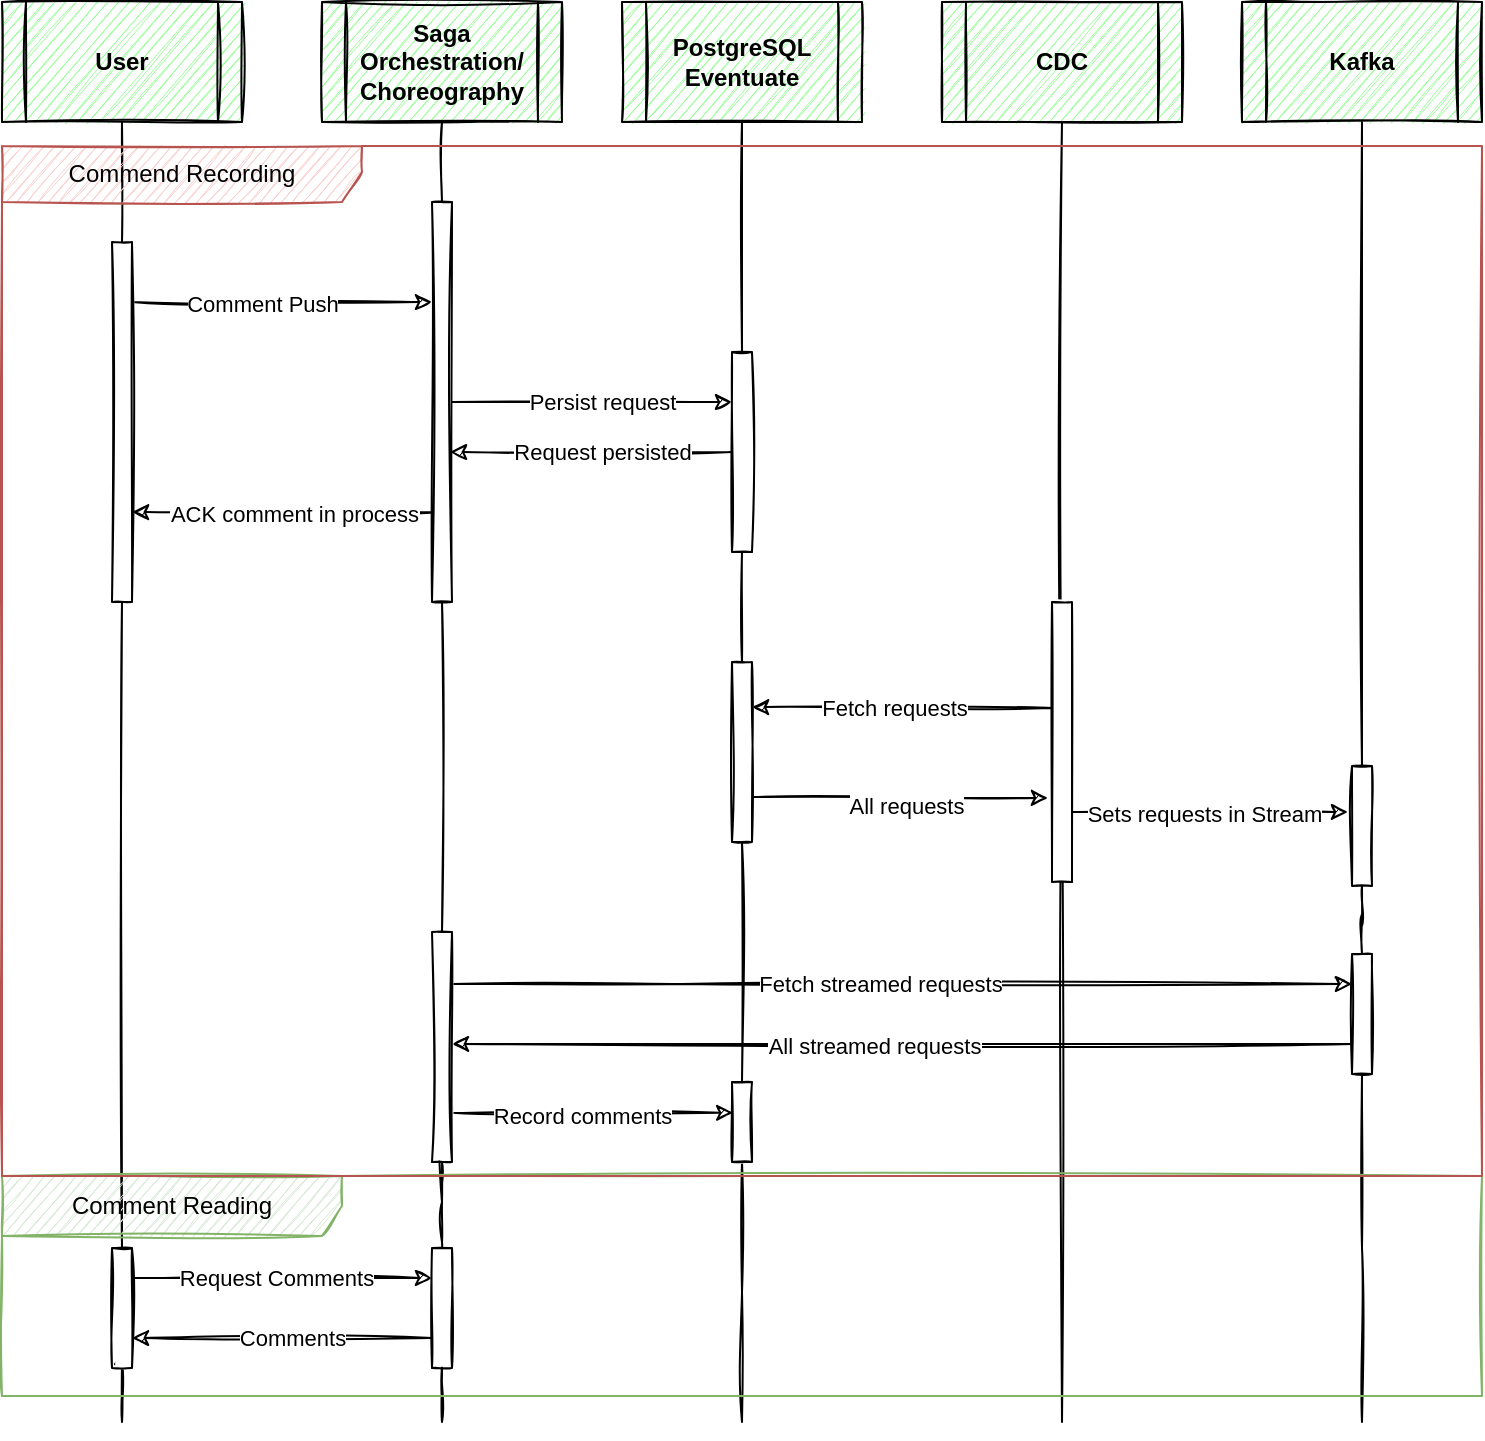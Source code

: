 <mxfile version="15.4.0" type="device"><diagram id="6WTgeon4al0g2-1U0Lxd" name="Page-1"><mxGraphModel dx="1106" dy="822" grid="1" gridSize="10" guides="1" tooltips="1" connect="1" arrows="1" fold="1" page="1" pageScale="1" pageWidth="827" pageHeight="1169" math="0" shadow="0"><root><mxCell id="0"/><mxCell id="1" parent="0"/><mxCell id="VhAzPJmWKMVSxWSpX5zI-6" style="edgeStyle=orthogonalEdgeStyle;rounded=0;orthogonalLoop=1;jettySize=auto;html=1;startArrow=none;sketch=1;" parent="1" source="VhAzPJmWKMVSxWSpX5zI-60" edge="1"><mxGeometry relative="1" as="geometry"><mxPoint x="150" y="793" as="targetPoint"/><Array as="points"><mxPoint x="150" y="830"/><mxPoint x="150" y="830"/></Array></mxGeometry></mxCell><mxCell id="VhAzPJmWKMVSxWSpX5zI-1" value="User" style="shape=process;whiteSpace=wrap;html=1;backgroundOutline=1;fillColor=#99FF99;fontStyle=1;sketch=1;" parent="1" vertex="1"><mxGeometry x="90" y="120" width="120" height="60" as="geometry"/></mxCell><mxCell id="VhAzPJmWKMVSxWSpX5zI-11" style="edgeStyle=orthogonalEdgeStyle;rounded=0;orthogonalLoop=1;jettySize=auto;html=1;startArrow=none;sketch=1;" parent="1" source="VhAzPJmWKMVSxWSpX5zI-43" edge="1"><mxGeometry relative="1" as="geometry"><mxPoint x="310" y="650" as="targetPoint"/></mxGeometry></mxCell><mxCell id="VhAzPJmWKMVSxWSpX5zI-2" value="Saga Orchestration/ Choreography" style="shape=process;whiteSpace=wrap;html=1;backgroundOutline=1;fillColor=#99FF99;fontStyle=1;sketch=1;" parent="1" vertex="1"><mxGeometry x="250" y="120" width="120" height="60" as="geometry"/></mxCell><mxCell id="VhAzPJmWKMVSxWSpX5zI-19" style="edgeStyle=orthogonalEdgeStyle;rounded=0;orthogonalLoop=1;jettySize=auto;html=1;startArrow=none;endArrow=none;endFill=0;sketch=1;" parent="1" source="VhAzPJmWKMVSxWSpX5zI-70" edge="1"><mxGeometry relative="1" as="geometry"><mxPoint x="460" y="830" as="targetPoint"/></mxGeometry></mxCell><mxCell id="VhAzPJmWKMVSxWSpX5zI-3" value="PostgreSQL&lt;br&gt;Eventuate" style="shape=process;whiteSpace=wrap;html=1;backgroundOutline=1;fillColor=#99FF99;fontStyle=1;sketch=1;" parent="1" vertex="1"><mxGeometry x="400" y="120" width="120" height="60" as="geometry"/></mxCell><mxCell id="VhAzPJmWKMVSxWSpX5zI-31" style="edgeStyle=orthogonalEdgeStyle;rounded=0;orthogonalLoop=1;jettySize=auto;html=1;endArrow=none;endFill=0;sketch=1;" parent="1" source="VhAzPJmWKMVSxWSpX5zI-4" edge="1"><mxGeometry relative="1" as="geometry"><mxPoint x="620" y="830" as="targetPoint"/></mxGeometry></mxCell><mxCell id="VhAzPJmWKMVSxWSpX5zI-4" value="CDC&lt;br&gt;" style="shape=process;whiteSpace=wrap;html=1;backgroundOutline=1;fillColor=#99FF99;fontStyle=1;sketch=1;" parent="1" vertex="1"><mxGeometry x="560" y="120" width="120" height="60" as="geometry"/></mxCell><mxCell id="VhAzPJmWKMVSxWSpX5zI-18" style="edgeStyle=orthogonalEdgeStyle;rounded=0;orthogonalLoop=1;jettySize=auto;html=1;entryX=0;entryY=0.25;entryDx=0;entryDy=0;exitX=1;exitY=0.167;exitDx=0;exitDy=0;exitPerimeter=0;sketch=1;" parent="1" source="VhAzPJmWKMVSxWSpX5zI-7" target="VhAzPJmWKMVSxWSpX5zI-13" edge="1"><mxGeometry relative="1" as="geometry"><mxPoint x="170" y="280" as="sourcePoint"/><Array as="points"/></mxGeometry></mxCell><mxCell id="VhAzPJmWKMVSxWSpX5zI-49" value="Comment Push" style="edgeLabel;html=1;align=center;verticalAlign=middle;resizable=0;points=[];sketch=1;" parent="VhAzPJmWKMVSxWSpX5zI-18" vertex="1" connectable="0"><mxGeometry x="-0.134" y="-1" relative="1" as="geometry"><mxPoint as="offset"/></mxGeometry></mxCell><mxCell id="VhAzPJmWKMVSxWSpX5zI-7" value="" style="rounded=0;whiteSpace=wrap;html=1;sketch=1;" parent="1" vertex="1"><mxGeometry x="145" y="240" width="10" height="180" as="geometry"/></mxCell><mxCell id="VhAzPJmWKMVSxWSpX5zI-12" value="" style="edgeStyle=orthogonalEdgeStyle;rounded=0;orthogonalLoop=1;jettySize=auto;html=1;endArrow=none;sketch=1;" parent="1" source="VhAzPJmWKMVSxWSpX5zI-1" target="VhAzPJmWKMVSxWSpX5zI-7" edge="1"><mxGeometry relative="1" as="geometry"><mxPoint x="150" y="650" as="targetPoint"/><mxPoint x="150" y="180" as="sourcePoint"/></mxGeometry></mxCell><mxCell id="VhAzPJmWKMVSxWSpX5zI-25" style="edgeStyle=orthogonalEdgeStyle;rounded=0;orthogonalLoop=1;jettySize=auto;html=1;entryX=0;entryY=0.25;entryDx=0;entryDy=0;sketch=1;" parent="1" source="VhAzPJmWKMVSxWSpX5zI-13" target="VhAzPJmWKMVSxWSpX5zI-20" edge="1"><mxGeometry relative="1" as="geometry"/></mxCell><mxCell id="VhAzPJmWKMVSxWSpX5zI-51" value="Persist request" style="edgeLabel;html=1;align=center;verticalAlign=middle;resizable=0;points=[];sketch=1;" parent="VhAzPJmWKMVSxWSpX5zI-25" vertex="1" connectable="0"><mxGeometry x="-0.129" relative="1" as="geometry"><mxPoint x="14" as="offset"/></mxGeometry></mxCell><mxCell id="VhAzPJmWKMVSxWSpX5zI-30" style="edgeStyle=orthogonalEdgeStyle;rounded=0;orthogonalLoop=1;jettySize=auto;html=1;entryX=1;entryY=0.75;entryDx=0;entryDy=0;sketch=1;" parent="1" target="VhAzPJmWKMVSxWSpX5zI-7" edge="1"><mxGeometry relative="1" as="geometry"><mxPoint x="310" y="375" as="sourcePoint"/></mxGeometry></mxCell><mxCell id="VhAzPJmWKMVSxWSpX5zI-50" value="ACK comment in process" style="edgeLabel;html=1;align=center;verticalAlign=middle;resizable=0;points=[];sketch=1;" parent="VhAzPJmWKMVSxWSpX5zI-30" vertex="1" connectable="0"><mxGeometry x="-0.045" relative="1" as="geometry"><mxPoint as="offset"/></mxGeometry></mxCell><mxCell id="VhAzPJmWKMVSxWSpX5zI-13" value="" style="rounded=0;whiteSpace=wrap;html=1;sketch=1;" parent="1" vertex="1"><mxGeometry x="305" y="220" width="10" height="200" as="geometry"/></mxCell><mxCell id="VhAzPJmWKMVSxWSpX5zI-14" value="" style="edgeStyle=orthogonalEdgeStyle;rounded=0;orthogonalLoop=1;jettySize=auto;html=1;endArrow=none;sketch=1;" parent="1" source="VhAzPJmWKMVSxWSpX5zI-2" target="VhAzPJmWKMVSxWSpX5zI-13" edge="1"><mxGeometry relative="1" as="geometry"><mxPoint x="310" y="650" as="targetPoint"/><mxPoint x="310" y="180" as="sourcePoint"/></mxGeometry></mxCell><mxCell id="VhAzPJmWKMVSxWSpX5zI-26" style="edgeStyle=orthogonalEdgeStyle;rounded=0;orthogonalLoop=1;jettySize=auto;html=1;exitX=0;exitY=0.5;exitDx=0;exitDy=0;sketch=1;" parent="1" source="VhAzPJmWKMVSxWSpX5zI-20" edge="1"><mxGeometry relative="1" as="geometry"><mxPoint x="314" y="345" as="targetPoint"/><Array as="points"><mxPoint x="314" y="345"/></Array></mxGeometry></mxCell><mxCell id="VhAzPJmWKMVSxWSpX5zI-52" value="Request persisted" style="edgeLabel;html=1;align=center;verticalAlign=middle;resizable=0;points=[];sketch=1;" parent="VhAzPJmWKMVSxWSpX5zI-26" vertex="1" connectable="0"><mxGeometry x="0.206" y="-2" relative="1" as="geometry"><mxPoint x="20" y="2" as="offset"/></mxGeometry></mxCell><mxCell id="VhAzPJmWKMVSxWSpX5zI-20" value="" style="rounded=0;whiteSpace=wrap;html=1;sketch=1;" parent="1" vertex="1"><mxGeometry x="455" y="295" width="10" height="100" as="geometry"/></mxCell><mxCell id="VhAzPJmWKMVSxWSpX5zI-21" value="" style="edgeStyle=orthogonalEdgeStyle;rounded=0;orthogonalLoop=1;jettySize=auto;html=1;endArrow=none;sketch=1;" parent="1" source="VhAzPJmWKMVSxWSpX5zI-3" target="VhAzPJmWKMVSxWSpX5zI-20" edge="1"><mxGeometry relative="1" as="geometry"><mxPoint x="460" y="650" as="targetPoint"/><mxPoint x="460" y="180" as="sourcePoint"/></mxGeometry></mxCell><mxCell id="VhAzPJmWKMVSxWSpX5zI-40" style="edgeStyle=orthogonalEdgeStyle;rounded=0;orthogonalLoop=1;jettySize=auto;html=1;exitX=0;exitY=0.5;exitDx=0;exitDy=0;entryX=1;entryY=0.25;entryDx=0;entryDy=0;sketch=1;" parent="1" source="VhAzPJmWKMVSxWSpX5zI-32" target="VhAzPJmWKMVSxWSpX5zI-33" edge="1"><mxGeometry relative="1" as="geometry"><Array as="points"><mxPoint x="615" y="473"/><mxPoint x="540" y="473"/></Array></mxGeometry></mxCell><mxCell id="VhAzPJmWKMVSxWSpX5zI-53" value="Fetch requests" style="edgeLabel;html=1;align=center;verticalAlign=middle;resizable=0;points=[];sketch=1;" parent="VhAzPJmWKMVSxWSpX5zI-40" vertex="1" connectable="0"><mxGeometry x="0.156" y="4" relative="1" as="geometry"><mxPoint y="-4" as="offset"/></mxGeometry></mxCell><mxCell id="VhAzPJmWKMVSxWSpX5zI-55" style="edgeStyle=orthogonalEdgeStyle;rounded=0;orthogonalLoop=1;jettySize=auto;html=1;exitX=1;exitY=0.75;exitDx=0;exitDy=0;entryX=-0.2;entryY=0.383;entryDx=0;entryDy=0;entryPerimeter=0;sketch=1;" parent="1" source="VhAzPJmWKMVSxWSpX5zI-32" target="VhAzPJmWKMVSxWSpX5zI-38" edge="1"><mxGeometry relative="1" as="geometry"/></mxCell><mxCell id="VhAzPJmWKMVSxWSpX5zI-56" value="Sets requests in Stream" style="edgeLabel;html=1;align=center;verticalAlign=middle;resizable=0;points=[];sketch=1;" parent="VhAzPJmWKMVSxWSpX5zI-55" vertex="1" connectable="0"><mxGeometry x="-0.13" y="3" relative="1" as="geometry"><mxPoint x="6" y="4" as="offset"/></mxGeometry></mxCell><mxCell id="VhAzPJmWKMVSxWSpX5zI-32" value="" style="rounded=0;whiteSpace=wrap;html=1;sketch=1;" parent="1" vertex="1"><mxGeometry x="615" y="420" width="10" height="140" as="geometry"/></mxCell><mxCell id="VhAzPJmWKMVSxWSpX5zI-42" style="edgeStyle=orthogonalEdgeStyle;rounded=0;orthogonalLoop=1;jettySize=auto;html=1;exitX=1;exitY=0.75;exitDx=0;exitDy=0;entryX=-0.2;entryY=0.7;entryDx=0;entryDy=0;entryPerimeter=0;sketch=1;" parent="1" source="VhAzPJmWKMVSxWSpX5zI-33" target="VhAzPJmWKMVSxWSpX5zI-32" edge="1"><mxGeometry relative="1" as="geometry"><Array as="points"/></mxGeometry></mxCell><mxCell id="VhAzPJmWKMVSxWSpX5zI-54" value="All requests" style="edgeLabel;html=1;align=center;verticalAlign=middle;resizable=0;points=[];sketch=1;" parent="VhAzPJmWKMVSxWSpX5zI-42" vertex="1" connectable="0"><mxGeometry x="0.017" y="-3" relative="1" as="geometry"><mxPoint x="2" y="1" as="offset"/></mxGeometry></mxCell><mxCell id="VhAzPJmWKMVSxWSpX5zI-33" value="" style="rounded=0;whiteSpace=wrap;html=1;sketch=1;" parent="1" vertex="1"><mxGeometry x="455" y="450" width="10" height="90" as="geometry"/></mxCell><mxCell id="VhAzPJmWKMVSxWSpX5zI-34" value="" style="edgeStyle=orthogonalEdgeStyle;rounded=0;orthogonalLoop=1;jettySize=auto;html=1;startArrow=none;endArrow=none;sketch=1;" parent="1" source="VhAzPJmWKMVSxWSpX5zI-20" target="VhAzPJmWKMVSxWSpX5zI-33" edge="1"><mxGeometry relative="1" as="geometry"><mxPoint x="460" y="650" as="targetPoint"/><mxPoint x="460" y="395" as="sourcePoint"/></mxGeometry></mxCell><mxCell id="VhAzPJmWKMVSxWSpX5zI-35" value="Kafka" style="shape=process;whiteSpace=wrap;html=1;backgroundOutline=1;fillColor=#99FF99;fontStyle=1;sketch=1;" parent="1" vertex="1"><mxGeometry x="710" y="120" width="120" height="60" as="geometry"/></mxCell><mxCell id="VhAzPJmWKMVSxWSpX5zI-38" value="" style="rounded=0;whiteSpace=wrap;html=1;sketch=1;" parent="1" vertex="1"><mxGeometry x="765" y="502" width="10" height="60" as="geometry"/></mxCell><mxCell id="VhAzPJmWKMVSxWSpX5zI-39" value="" style="edgeStyle=orthogonalEdgeStyle;rounded=0;orthogonalLoop=1;jettySize=auto;html=1;endArrow=none;sketch=1;" parent="1" source="VhAzPJmWKMVSxWSpX5zI-35" target="VhAzPJmWKMVSxWSpX5zI-38" edge="1"><mxGeometry relative="1" as="geometry"><mxPoint x="770" y="650" as="targetPoint"/><mxPoint x="770" y="180" as="sourcePoint"/></mxGeometry></mxCell><mxCell id="VhAzPJmWKMVSxWSpX5zI-46" style="edgeStyle=orthogonalEdgeStyle;rounded=0;orthogonalLoop=1;jettySize=auto;html=1;entryX=0;entryY=0.25;entryDx=0;entryDy=0;sketch=1;" parent="1" source="VhAzPJmWKMVSxWSpX5zI-43" target="VhAzPJmWKMVSxWSpX5zI-44" edge="1"><mxGeometry relative="1" as="geometry"><Array as="points"><mxPoint x="430" y="611"/><mxPoint x="430" y="611"/></Array></mxGeometry></mxCell><mxCell id="VhAzPJmWKMVSxWSpX5zI-57" value="Fetch streamed requests" style="edgeLabel;html=1;align=center;verticalAlign=middle;resizable=0;points=[];sketch=1;" parent="VhAzPJmWKMVSxWSpX5zI-46" vertex="1" connectable="0"><mxGeometry x="-0.049" y="-2" relative="1" as="geometry"><mxPoint y="-2" as="offset"/></mxGeometry></mxCell><mxCell id="VhAzPJmWKMVSxWSpX5zI-59" style="edgeStyle=orthogonalEdgeStyle;rounded=0;orthogonalLoop=1;jettySize=auto;html=1;startArrow=none;sketch=1;" parent="1" source="VhAzPJmWKMVSxWSpX5zI-62" edge="1"><mxGeometry relative="1" as="geometry"><mxPoint x="310" y="793" as="targetPoint"/><Array as="points"><mxPoint x="310" y="830"/><mxPoint x="310" y="830"/></Array></mxGeometry></mxCell><mxCell id="VhAzPJmWKMVSxWSpX5zI-47" style="edgeStyle=orthogonalEdgeStyle;rounded=0;orthogonalLoop=1;jettySize=auto;html=1;exitX=0;exitY=0.75;exitDx=0;exitDy=0;sketch=1;" parent="1" source="VhAzPJmWKMVSxWSpX5zI-44" edge="1"><mxGeometry relative="1" as="geometry"><mxPoint x="315" y="641" as="targetPoint"/><Array as="points"><mxPoint x="315" y="641"/></Array></mxGeometry></mxCell><mxCell id="VhAzPJmWKMVSxWSpX5zI-58" value="All streamed requests" style="edgeLabel;html=1;align=center;verticalAlign=middle;resizable=0;points=[];sketch=1;" parent="VhAzPJmWKMVSxWSpX5zI-47" vertex="1" connectable="0"><mxGeometry x="0.062" y="3" relative="1" as="geometry"><mxPoint y="-2" as="offset"/></mxGeometry></mxCell><mxCell id="VhAzPJmWKMVSxWSpX5zI-48" style="edgeStyle=orthogonalEdgeStyle;rounded=0;orthogonalLoop=1;jettySize=auto;html=1;endArrow=none;endFill=0;sketch=1;" parent="1" source="VhAzPJmWKMVSxWSpX5zI-44" edge="1"><mxGeometry relative="1" as="geometry"><mxPoint x="770" y="830" as="targetPoint"/></mxGeometry></mxCell><mxCell id="VhAzPJmWKMVSxWSpX5zI-44" value="" style="rounded=0;whiteSpace=wrap;html=1;sketch=1;" parent="1" vertex="1"><mxGeometry x="765" y="596" width="10" height="60" as="geometry"/></mxCell><mxCell id="VhAzPJmWKMVSxWSpX5zI-45" value="" style="edgeStyle=orthogonalEdgeStyle;rounded=0;orthogonalLoop=1;jettySize=auto;html=1;startArrow=none;endArrow=none;sketch=1;" parent="1" source="VhAzPJmWKMVSxWSpX5zI-38" target="VhAzPJmWKMVSxWSpX5zI-44" edge="1"><mxGeometry relative="1" as="geometry"><mxPoint x="770" y="650" as="targetPoint"/><mxPoint x="770" y="562" as="sourcePoint"/></mxGeometry></mxCell><mxCell id="VhAzPJmWKMVSxWSpX5zI-64" style="edgeStyle=orthogonalEdgeStyle;rounded=0;orthogonalLoop=1;jettySize=auto;html=1;exitX=1;exitY=0.25;exitDx=0;exitDy=0;entryX=0;entryY=0.25;entryDx=0;entryDy=0;sketch=1;" parent="1" source="VhAzPJmWKMVSxWSpX5zI-60" target="VhAzPJmWKMVSxWSpX5zI-62" edge="1"><mxGeometry relative="1" as="geometry"/></mxCell><mxCell id="VhAzPJmWKMVSxWSpX5zI-66" value="Request Comments" style="edgeLabel;html=1;align=center;verticalAlign=middle;resizable=0;points=[];sketch=1;" parent="VhAzPJmWKMVSxWSpX5zI-64" vertex="1" connectable="0"><mxGeometry x="-0.04" y="-2" relative="1" as="geometry"><mxPoint y="-2" as="offset"/></mxGeometry></mxCell><mxCell id="VhAzPJmWKMVSxWSpX5zI-60" value="" style="rounded=0;whiteSpace=wrap;html=1;sketch=1;" parent="1" vertex="1"><mxGeometry x="145" y="743" width="10" height="60" as="geometry"/></mxCell><mxCell id="VhAzPJmWKMVSxWSpX5zI-61" value="" style="edgeStyle=orthogonalEdgeStyle;rounded=0;orthogonalLoop=1;jettySize=auto;html=1;startArrow=none;endArrow=none;sketch=1;" parent="1" source="VhAzPJmWKMVSxWSpX5zI-7" target="VhAzPJmWKMVSxWSpX5zI-60" edge="1"><mxGeometry relative="1" as="geometry"><mxPoint x="150" y="740" as="targetPoint"/><mxPoint x="150" y="420" as="sourcePoint"/></mxGeometry></mxCell><mxCell id="VhAzPJmWKMVSxWSpX5zI-65" style="edgeStyle=orthogonalEdgeStyle;rounded=0;orthogonalLoop=1;jettySize=auto;html=1;exitX=0;exitY=0.75;exitDx=0;exitDy=0;entryX=1;entryY=0.75;entryDx=0;entryDy=0;sketch=1;" parent="1" source="VhAzPJmWKMVSxWSpX5zI-62" target="VhAzPJmWKMVSxWSpX5zI-60" edge="1"><mxGeometry relative="1" as="geometry"/></mxCell><mxCell id="VhAzPJmWKMVSxWSpX5zI-67" value="Comments" style="edgeLabel;html=1;align=center;verticalAlign=middle;resizable=0;points=[];sketch=1;" parent="VhAzPJmWKMVSxWSpX5zI-65" vertex="1" connectable="0"><mxGeometry x="-0.067" relative="1" as="geometry"><mxPoint as="offset"/></mxGeometry></mxCell><mxCell id="VhAzPJmWKMVSxWSpX5zI-62" value="" style="rounded=0;whiteSpace=wrap;html=1;sketch=1;" parent="1" vertex="1"><mxGeometry x="305" y="743" width="10" height="60" as="geometry"/></mxCell><mxCell id="VhAzPJmWKMVSxWSpX5zI-63" value="" style="edgeStyle=orthogonalEdgeStyle;rounded=0;orthogonalLoop=1;jettySize=auto;html=1;endArrow=none;sketch=1;" parent="1" target="VhAzPJmWKMVSxWSpX5zI-62" edge="1"><mxGeometry relative="1" as="geometry"><mxPoint x="310" y="770" as="targetPoint"/><mxPoint x="310" y="720" as="sourcePoint"/><Array as="points"><mxPoint x="310" y="740"/><mxPoint x="310" y="740"/></Array></mxGeometry></mxCell><mxCell id="VhAzPJmWKMVSxWSpX5zI-72" style="edgeStyle=orthogonalEdgeStyle;rounded=0;orthogonalLoop=1;jettySize=auto;html=1;exitX=1;exitY=0.75;exitDx=0;exitDy=0;entryX=0.06;entryY=0.385;entryDx=0;entryDy=0;endArrow=classic;endFill=1;entryPerimeter=0;sketch=1;" parent="1" source="VhAzPJmWKMVSxWSpX5zI-43" target="VhAzPJmWKMVSxWSpX5zI-70" edge="1"><mxGeometry relative="1" as="geometry"><Array as="points"><mxPoint x="315" y="675"/></Array></mxGeometry></mxCell><mxCell id="VhAzPJmWKMVSxWSpX5zI-73" value="Record comments" style="edgeLabel;html=1;align=center;verticalAlign=middle;resizable=0;points=[];sketch=1;" parent="VhAzPJmWKMVSxWSpX5zI-72" vertex="1" connectable="0"><mxGeometry x="-0.172" y="-3" relative="1" as="geometry"><mxPoint x="9" y="-2" as="offset"/></mxGeometry></mxCell><mxCell id="VhAzPJmWKMVSxWSpX5zI-43" value="" style="rounded=0;whiteSpace=wrap;html=1;sketch=1;" parent="1" vertex="1"><mxGeometry x="305" y="585" width="10" height="115" as="geometry"/></mxCell><mxCell id="VhAzPJmWKMVSxWSpX5zI-68" value="" style="edgeStyle=orthogonalEdgeStyle;rounded=0;orthogonalLoop=1;jettySize=auto;html=1;startArrow=none;endArrow=none;sketch=1;" parent="1" source="VhAzPJmWKMVSxWSpX5zI-13" target="VhAzPJmWKMVSxWSpX5zI-43" edge="1"><mxGeometry relative="1" as="geometry"><mxPoint x="310" y="650" as="targetPoint"/><mxPoint x="310" y="420" as="sourcePoint"/></mxGeometry></mxCell><mxCell id="VhAzPJmWKMVSxWSpX5zI-70" value="" style="rounded=0;whiteSpace=wrap;html=1;sketch=1;" parent="1" vertex="1"><mxGeometry x="455" y="660" width="10" height="40" as="geometry"/></mxCell><mxCell id="VhAzPJmWKMVSxWSpX5zI-71" value="" style="edgeStyle=orthogonalEdgeStyle;rounded=0;orthogonalLoop=1;jettySize=auto;html=1;startArrow=none;endArrow=none;endFill=0;sketch=1;" parent="1" source="VhAzPJmWKMVSxWSpX5zI-33" target="VhAzPJmWKMVSxWSpX5zI-70" edge="1"><mxGeometry relative="1" as="geometry"><mxPoint x="460" y="800" as="targetPoint"/><mxPoint x="460" y="540" as="sourcePoint"/></mxGeometry></mxCell><mxCell id="VhAzPJmWKMVSxWSpX5zI-77" value="Comment Reading" style="shape=umlFrame;whiteSpace=wrap;html=1;width=170;height=30;fillColor=#d5e8d4;strokeColor=#82b366;sketch=1;" parent="1" vertex="1"><mxGeometry x="90" y="707" width="740" height="110" as="geometry"/></mxCell><mxCell id="VhAzPJmWKMVSxWSpX5zI-75" value="Commend Recording" style="shape=umlFrame;whiteSpace=wrap;html=1;width=180;height=28;fillColor=#f8cecc;strokeColor=#b85450;sketch=1;" parent="1" vertex="1"><mxGeometry x="90" y="192" width="740" height="515" as="geometry"/></mxCell></root></mxGraphModel></diagram></mxfile>